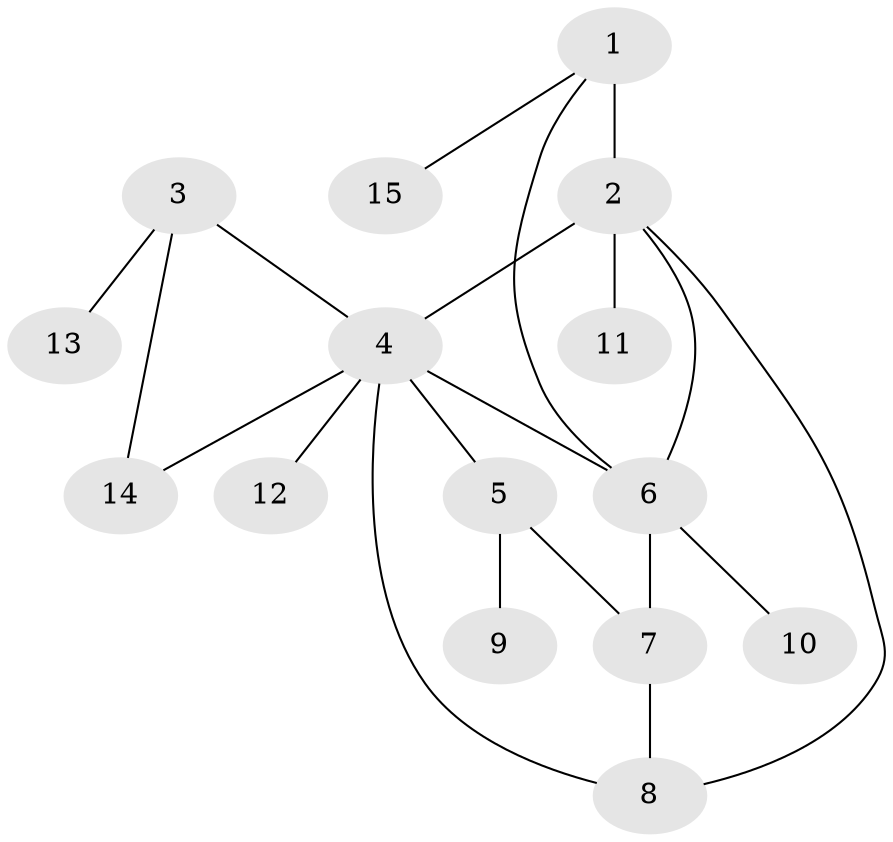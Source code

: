 // original degree distribution, {2: 0.2978723404255319, 9: 0.02127659574468085, 4: 0.06382978723404255, 5: 0.0425531914893617, 11: 0.02127659574468085, 6: 0.02127659574468085, 8: 0.02127659574468085, 1: 0.48936170212765956, 3: 0.02127659574468085}
// Generated by graph-tools (version 1.1) at 2025/52/03/04/25 22:52:06]
// undirected, 15 vertices, 20 edges
graph export_dot {
  node [color=gray90,style=filled];
  1;
  2;
  3;
  4;
  5;
  6;
  7;
  8;
  9;
  10;
  11;
  12;
  13;
  14;
  15;
  1 -- 2 [weight=3.0];
  1 -- 6 [weight=1.0];
  1 -- 15 [weight=1.0];
  2 -- 4 [weight=2.0];
  2 -- 6 [weight=1.0];
  2 -- 8 [weight=1.0];
  2 -- 11 [weight=1.0];
  3 -- 4 [weight=1.0];
  3 -- 13 [weight=1.0];
  3 -- 14 [weight=1.0];
  4 -- 5 [weight=1.0];
  4 -- 6 [weight=1.0];
  4 -- 8 [weight=1.0];
  4 -- 12 [weight=1.0];
  4 -- 14 [weight=1.0];
  5 -- 7 [weight=1.0];
  5 -- 9 [weight=1.0];
  6 -- 7 [weight=1.0];
  6 -- 10 [weight=1.0];
  7 -- 8 [weight=1.0];
}

